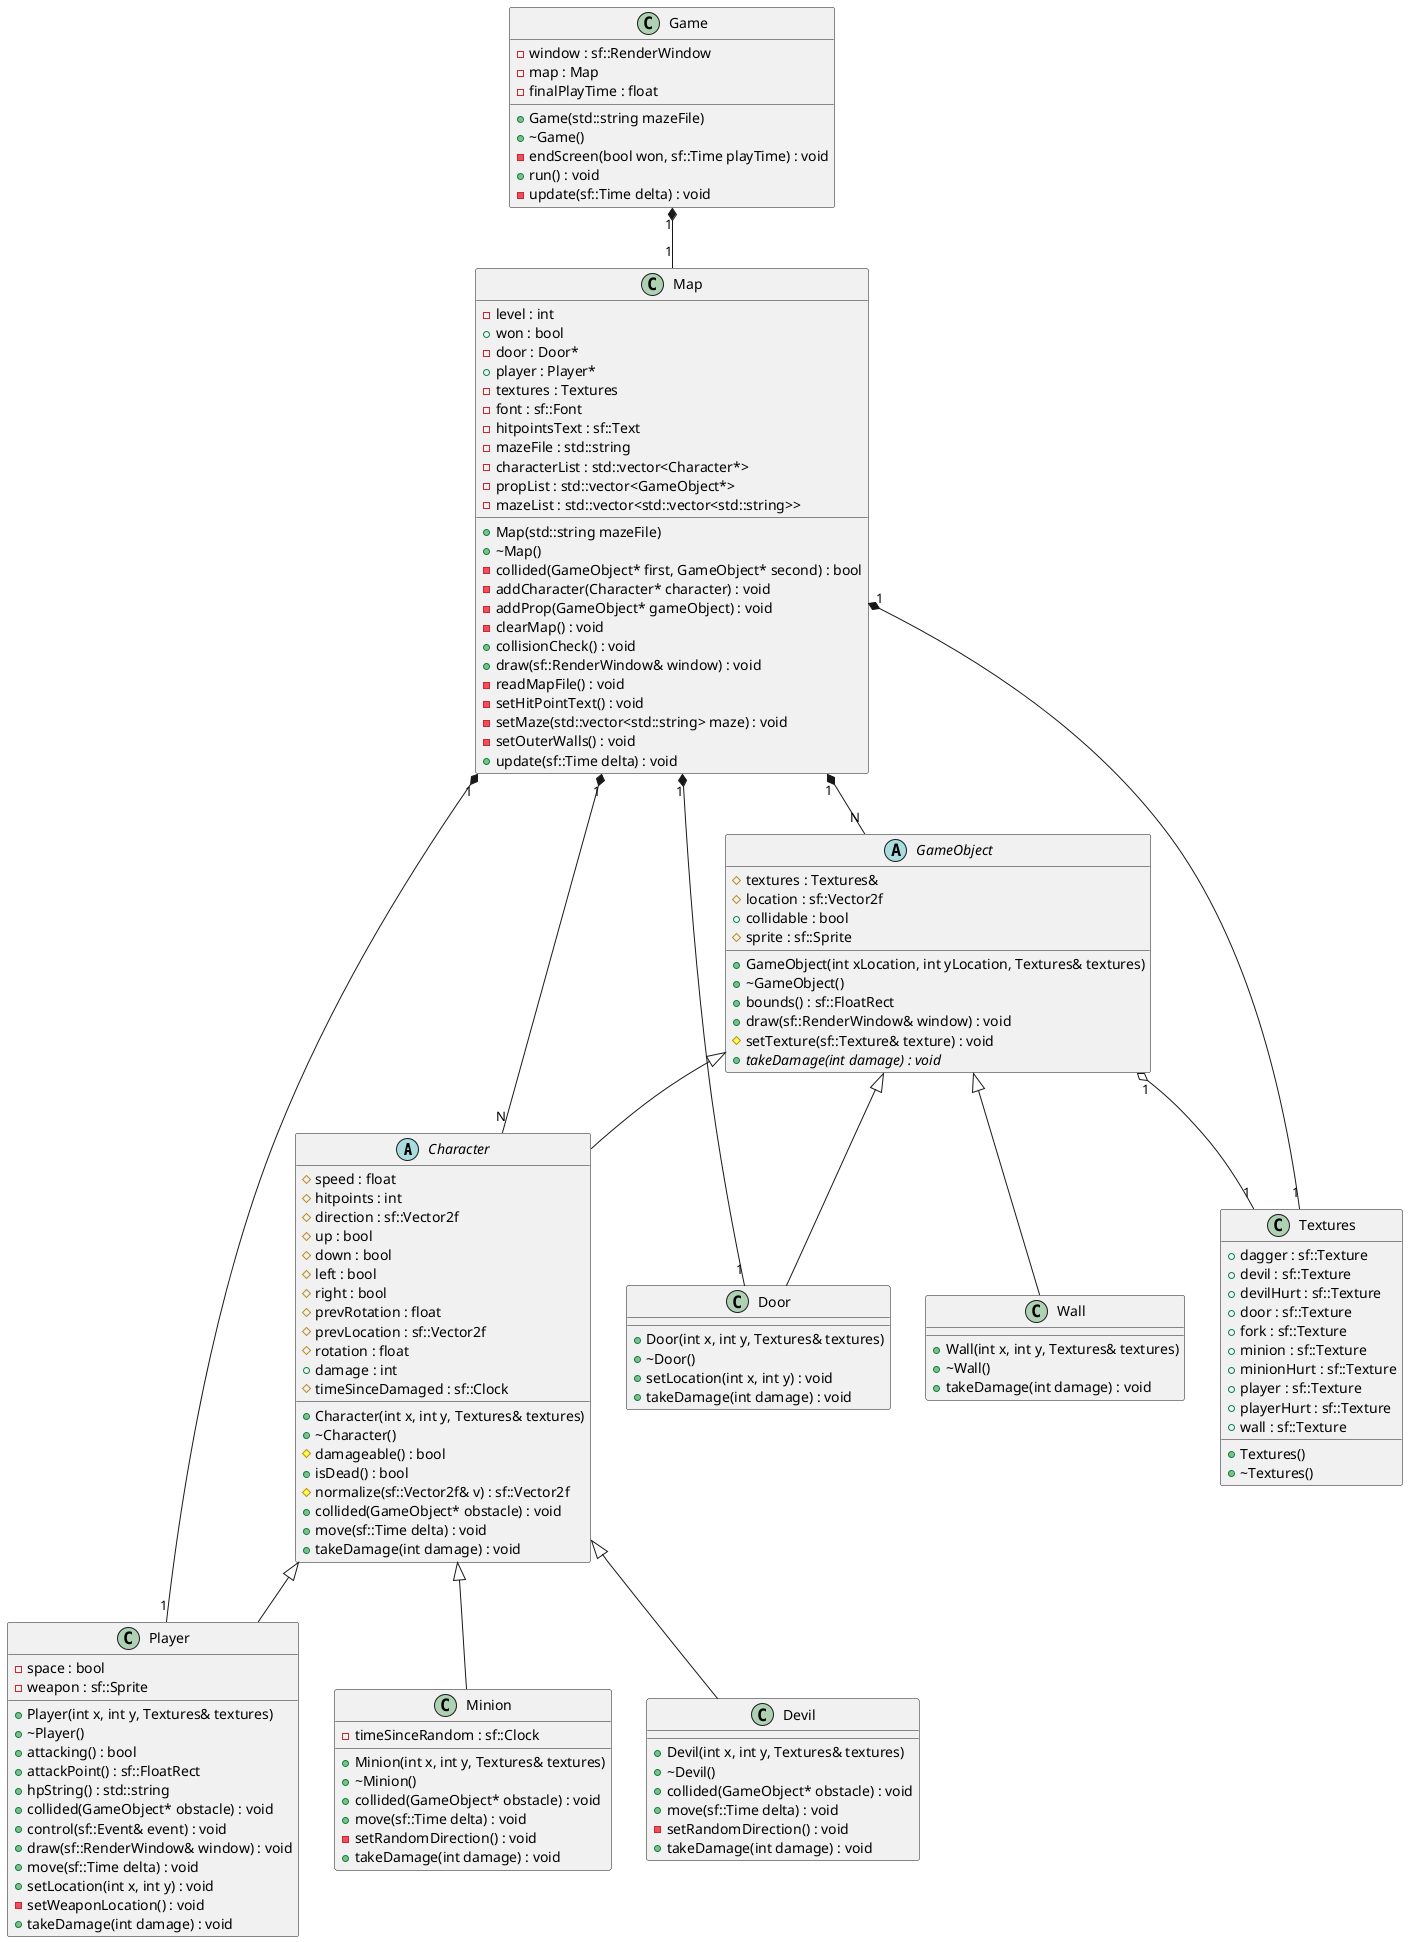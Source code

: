 @startuml





/' Objects '/

abstract class Character {
	+Character(int x, int y, Textures& textures)
	+~Character()
	#damageable() : bool
	+isDead() : bool
	#speed : float
	#hitpoints : int
	#direction : sf::Vector2f
	#up : bool
	#down : bool
	#left : bool
	#right : bool
	#prevRotation : float
	#prevLocation : sf::Vector2f
	#rotation : float
	+damage : int
	#timeSinceDamaged : sf::Clock
	#normalize(sf::Vector2f& v) : sf::Vector2f
	+collided(GameObject* obstacle) : void
	+move(sf::Time delta) : void
	+takeDamage(int damage) : void
}


class Devil {
	+Devil(int x, int y, Textures& textures)
	+~Devil()
	+collided(GameObject* obstacle) : void
	+move(sf::Time delta) : void
	-setRandomDirection() : void
	+takeDamage(int damage) : void
}


class Door {
	+Door(int x, int y, Textures& textures)
	+~Door()
	+setLocation(int x, int y) : void
	+takeDamage(int damage) : void
}


class Game {
	+Game(std::string mazeFile)
	+~Game()
	-window : sf::RenderWindow
	-map : Map
	-finalPlayTime : float
	-endScreen(bool won, sf::Time playTime) : void
	+run() : void
	-update(sf::Time delta) : void
}


abstract class GameObject {
	+GameObject(int xLocation, int yLocation, Textures& textures)
	+~GameObject()
	#textures : Textures&
	#location : sf::Vector2f
	+collidable : bool
	+bounds() : sf::FloatRect
	#sprite : sf::Sprite
	+draw(sf::RenderWindow& window) : void
	#setTexture(sf::Texture& texture) : void
	+{abstract} takeDamage(int damage) : void
}


class Map {
	+Map(std::string mazeFile)
	+~Map()
	-level : int
	+won : bool
	-door : Door*
	+player : Player*
	-textures : Textures
	-collided(GameObject* first, GameObject* second) : bool
	-font : sf::Font
	-hitpointsText : sf::Text
	-mazeFile : std::string
	-characterList : std::vector<Character*>
	-propList : std::vector<GameObject*>
	-mazeList : std::vector<std::vector<std::string>>
	-addCharacter(Character* character) : void
	-addProp(GameObject* gameObject) : void
	-clearMap() : void
	+collisionCheck() : void
	+draw(sf::RenderWindow& window) : void
	-readMapFile() : void
	-setHitPointText() : void
	-setMaze(std::vector<std::string> maze) : void
	-setOuterWalls() : void
	+update(sf::Time delta) : void
}


class Minion {
	+Minion(int x, int y, Textures& textures)
	+~Minion()
	-timeSinceRandom : sf::Clock
	+collided(GameObject* obstacle) : void
	+move(sf::Time delta) : void
	-setRandomDirection() : void
	+takeDamage(int damage) : void
}


class Player {
	+Player(int x, int y, Textures& textures)
	+~Player()
	-space : bool
	+attacking() : bool
	+attackPoint() : sf::FloatRect
	-weapon : sf::Sprite
	+hpString() : std::string
	+collided(GameObject* obstacle) : void
	+control(sf::Event& event) : void
	+draw(sf::RenderWindow& window) : void
	+move(sf::Time delta) : void
	+setLocation(int x, int y) : void
	-setWeaponLocation() : void
	+takeDamage(int damage) : void
}


class Textures {
	+Textures()
	+~Textures()
	+dagger : sf::Texture
	+devil : sf::Texture
	+devilHurt : sf::Texture
	+door : sf::Texture
	+fork : sf::Texture
	+minion : sf::Texture
	+minionHurt : sf::Texture
	+player : sf::Texture
	+playerHurt : sf::Texture
	+wall : sf::Texture
}


class Wall {
	+Wall(int x, int y, Textures& textures)
	+~Wall()
	+takeDamage(int damage) : void
}





/' Inheritance relationships '/

.Character <|-- .Devil


.Character <|-- .Minion


.Character <|-- .Player


.GameObject <|-- .Character


.GameObject <|-- .Door


.GameObject <|-- .Wall





/' Aggregation relationships '/

.Game "1" *-- "1" .Map


.GameObject "1" o-- "1" .Textures


.Map "1" *-- "N" .Character


.Map "1" *-- "1" .Door


.Map "1" *-- "N" .GameObject


.Map "1" *-- "1" .Player


.Map "1" *-- "1" .Textures






/' Nested objects '/



@enduml
